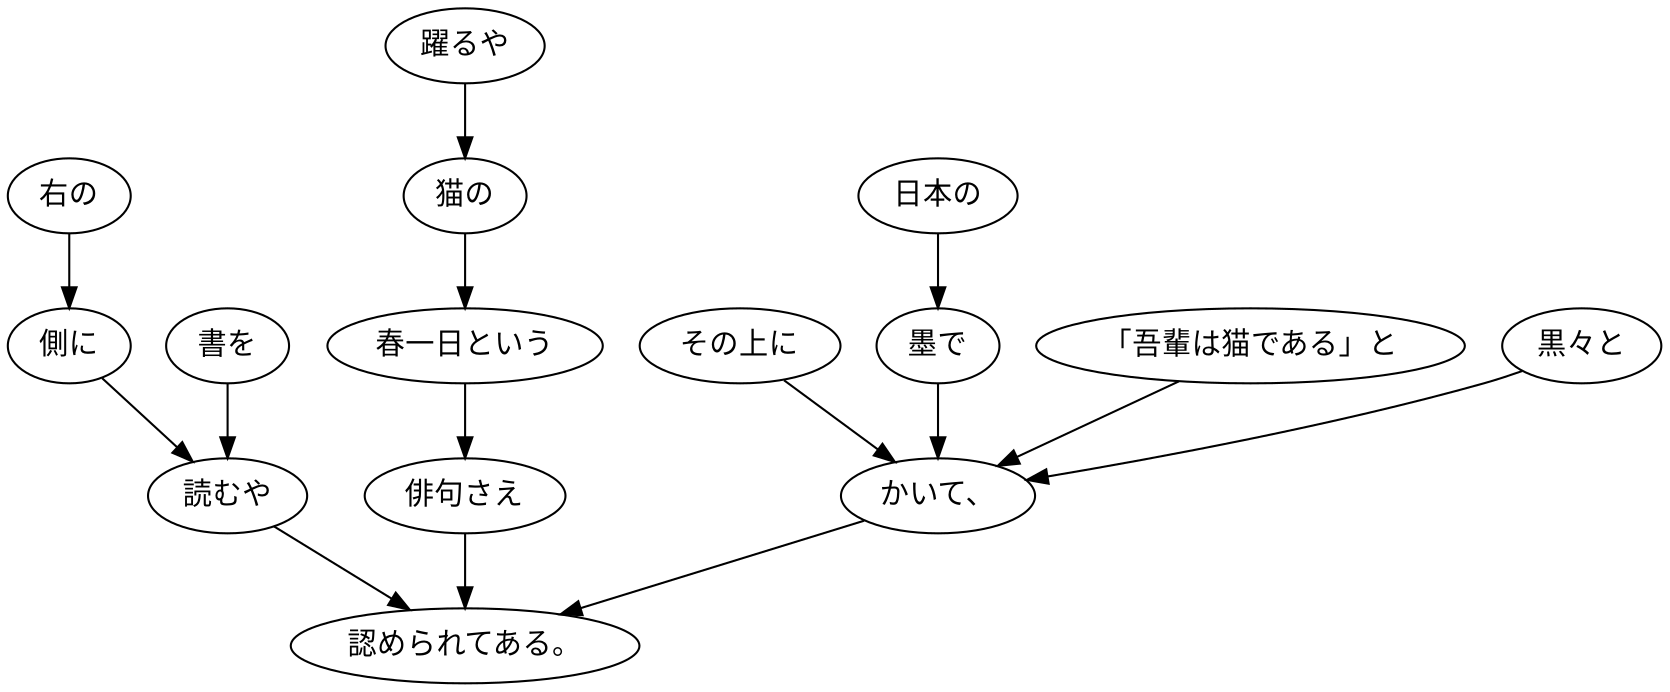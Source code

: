 digraph graph374 {
	node0 [label="その上に"];
	node1 [label="日本の"];
	node2 [label="墨で"];
	node3 [label="「吾輩は猫である」と"];
	node4 [label="黒々と"];
	node5 [label="かいて、"];
	node6 [label="右の"];
	node7 [label="側に"];
	node8 [label="書を"];
	node9 [label="読むや"];
	node10 [label="躍るや"];
	node11 [label="猫の"];
	node12 [label="春一日という"];
	node13 [label="俳句さえ"];
	node14 [label="認められてある。"];
	node0 -> node5;
	node1 -> node2;
	node2 -> node5;
	node3 -> node5;
	node4 -> node5;
	node5 -> node14;
	node6 -> node7;
	node7 -> node9;
	node8 -> node9;
	node9 -> node14;
	node10 -> node11;
	node11 -> node12;
	node12 -> node13;
	node13 -> node14;
}
